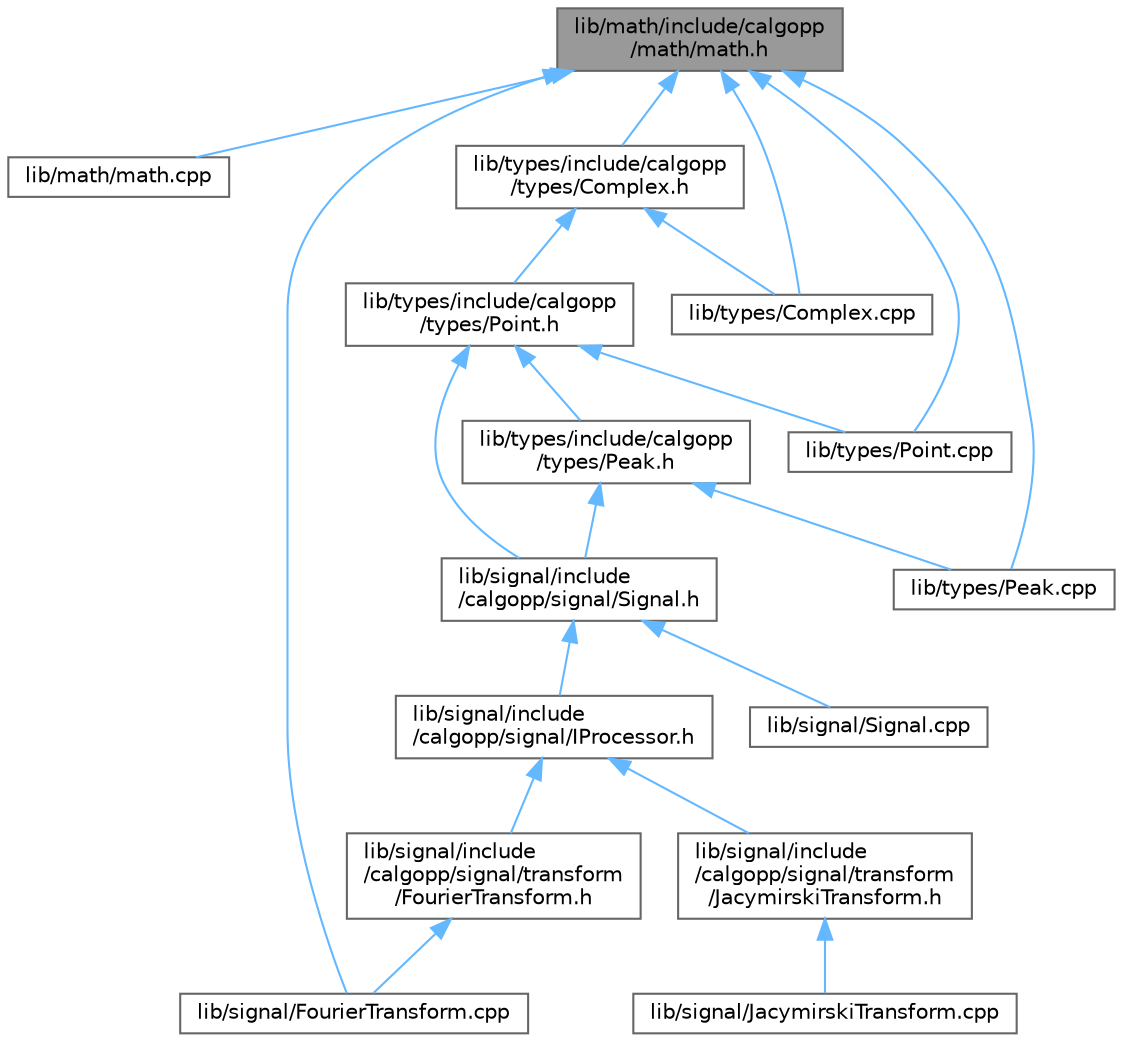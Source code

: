 digraph "lib/math/include/calgopp/math/math.h"
{
 // LATEX_PDF_SIZE
  bgcolor="transparent";
  edge [fontname=Helvetica,fontsize=10,labelfontname=Helvetica,labelfontsize=10];
  node [fontname=Helvetica,fontsize=10,shape=box,height=0.2,width=0.4];
  Node1 [label="lib/math/include/calgopp\l/math/math.h",height=0.2,width=0.4,color="gray40", fillcolor="grey60", style="filled", fontcolor="black",tooltip=" "];
  Node1 -> Node2 [dir="back",color="steelblue1",style="solid"];
  Node2 [label="lib/math/math.cpp",height=0.2,width=0.4,color="grey40", fillcolor="white", style="filled",URL="$math_8cpp.html",tooltip=" "];
  Node1 -> Node3 [dir="back",color="steelblue1",style="solid"];
  Node3 [label="lib/signal/FourierTransform.cpp",height=0.2,width=0.4,color="grey40", fillcolor="white", style="filled",URL="$FourierTransform_8cpp.html",tooltip=" "];
  Node1 -> Node4 [dir="back",color="steelblue1",style="solid"];
  Node4 [label="lib/types/Complex.cpp",height=0.2,width=0.4,color="grey40", fillcolor="white", style="filled",URL="$Complex_8cpp.html",tooltip=" "];
  Node1 -> Node5 [dir="back",color="steelblue1",style="solid"];
  Node5 [label="lib/types/Peak.cpp",height=0.2,width=0.4,color="grey40", fillcolor="white", style="filled",URL="$Peak_8cpp.html",tooltip=" "];
  Node1 -> Node6 [dir="back",color="steelblue1",style="solid"];
  Node6 [label="lib/types/Point.cpp",height=0.2,width=0.4,color="grey40", fillcolor="white", style="filled",URL="$Point_8cpp.html",tooltip=" "];
  Node1 -> Node7 [dir="back",color="steelblue1",style="solid"];
  Node7 [label="lib/types/include/calgopp\l/types/Complex.h",height=0.2,width=0.4,color="grey40", fillcolor="white", style="filled",URL="$Complex_8h.html",tooltip=" "];
  Node7 -> Node4 [dir="back",color="steelblue1",style="solid"];
  Node7 -> Node8 [dir="back",color="steelblue1",style="solid"];
  Node8 [label="lib/types/include/calgopp\l/types/Point.h",height=0.2,width=0.4,color="grey40", fillcolor="white", style="filled",URL="$Point_8h.html",tooltip=" "];
  Node8 -> Node9 [dir="back",color="steelblue1",style="solid"];
  Node9 [label="lib/signal/include\l/calgopp/signal/Signal.h",height=0.2,width=0.4,color="grey40", fillcolor="white", style="filled",URL="$Signal_8h.html",tooltip=" "];
  Node9 -> Node10 [dir="back",color="steelblue1",style="solid"];
  Node10 [label="lib/signal/Signal.cpp",height=0.2,width=0.4,color="grey40", fillcolor="white", style="filled",URL="$Signal_8cpp.html",tooltip=" "];
  Node9 -> Node11 [dir="back",color="steelblue1",style="solid"];
  Node11 [label="lib/signal/include\l/calgopp/signal/IProcessor.h",height=0.2,width=0.4,color="grey40", fillcolor="white", style="filled",URL="$IProcessor_8h.html",tooltip=" "];
  Node11 -> Node12 [dir="back",color="steelblue1",style="solid"];
  Node12 [label="lib/signal/include\l/calgopp/signal/transform\l/FourierTransform.h",height=0.2,width=0.4,color="grey40", fillcolor="white", style="filled",URL="$FourierTransform_8h.html",tooltip=" "];
  Node12 -> Node3 [dir="back",color="steelblue1",style="solid"];
  Node11 -> Node13 [dir="back",color="steelblue1",style="solid"];
  Node13 [label="lib/signal/include\l/calgopp/signal/transform\l/JacymirskiTransform.h",height=0.2,width=0.4,color="grey40", fillcolor="white", style="filled",URL="$JacymirskiTransform_8h.html",tooltip=" "];
  Node13 -> Node14 [dir="back",color="steelblue1",style="solid"];
  Node14 [label="lib/signal/JacymirskiTransform.cpp",height=0.2,width=0.4,color="grey40", fillcolor="white", style="filled",URL="$JacymirskiTransform_8cpp.html",tooltip=" "];
  Node8 -> Node6 [dir="back",color="steelblue1",style="solid"];
  Node8 -> Node15 [dir="back",color="steelblue1",style="solid"];
  Node15 [label="lib/types/include/calgopp\l/types/Peak.h",height=0.2,width=0.4,color="grey40", fillcolor="white", style="filled",URL="$Peak_8h.html",tooltip=" "];
  Node15 -> Node9 [dir="back",color="steelblue1",style="solid"];
  Node15 -> Node5 [dir="back",color="steelblue1",style="solid"];
}
